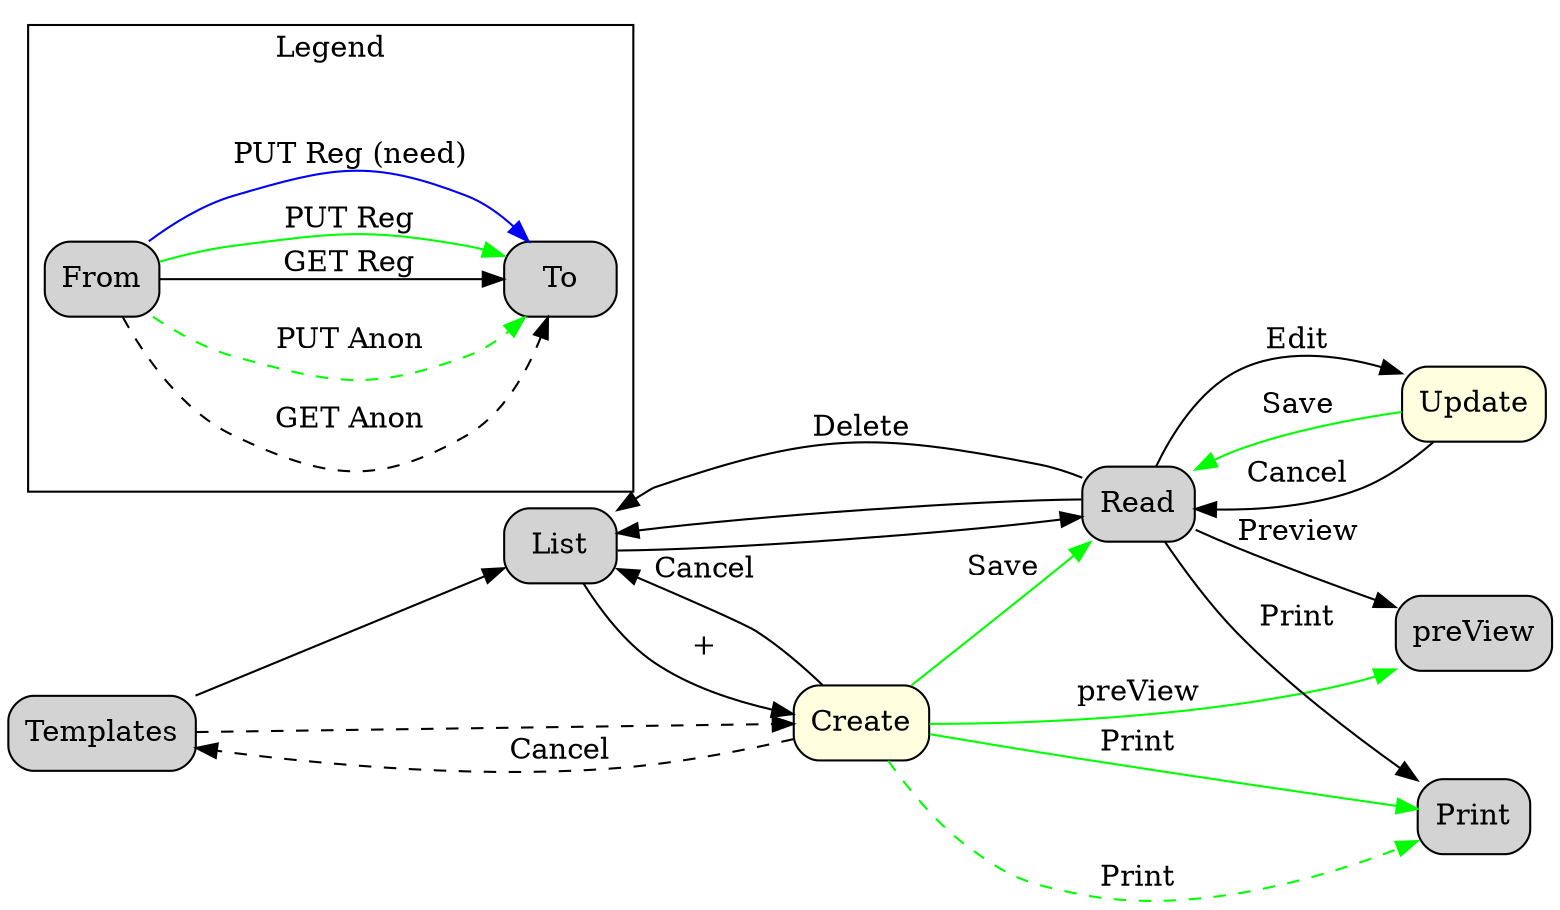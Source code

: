 digraph DoxGen_Pages {
 rankdir="LR";
 {
  node  [shape="rectangle",style="rounded,filled",fillcolor="lightgrey"];
  t	[label="Templates"];
  l	[label="List"];
  c	[label="Create",fillcolor="lightyellow"];
  u	[label="Update",fillcolor="lightyellow"];
  r	[label="Read"];
  v	[label="preView"];
  p	[label="Print"];
  /* legend */
  l0	[label="From"];
  l1	[label="To"];
 }
 subgraph cluster0 { l0; l1; label = "Legend"; }
 /* 1. Anon */
 t -> c [style="dashed"];
 c -> p [label="Print", style="dashed", color="green"];
 c -> t [label="Cancel", style="dashed"];
 /* Registered */
 t -> l;
 l -> r;
 r -> l;
 r -> l [label="Delete"];
 r -> v [label="Preview"];
 r -> p [label="Print"];
 r -> u [label="Edit"];
 u -> r [label="Save", color="green"];
 u -> r [label="Cancel"];
 l -> c [label="+"];
 c -> l [label="Cancel"];
 c -> r [label="Save", color="green"];
 /* wanted */
 c -> p [label="Print", color="green"];
 c -> v [label="preView", color="green"];
 /* 3. Legend */
 l0 -> l1 [label="GET Anon", style="dashed"];
 l0 -> l1 [label="PUT Anon", style="dashed", color="green"];
 l0 -> l1 [label="GET Reg"];
 l0 -> l1 [label="PUT Reg", color="green"];
 l0 -> l1 [label="PUT Reg (need)", color="blue"];
}
